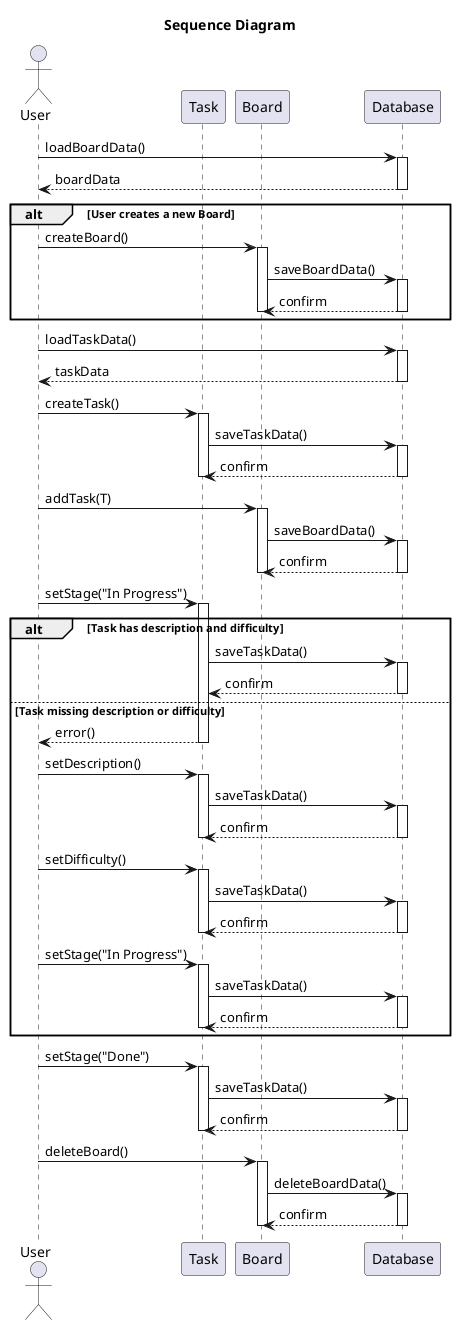 @startuml sequenceDiagram

title Sequence Diagram

actor User
participant "Task" as T
participant "Board" as B
participant "Database" as DB

User -> DB: loadBoardData()
activate DB
DB --> User: boardData
deactivate DB

alt User creates a new Board
  User -> B: createBoard()
  activate B
  B -> DB: saveBoardData()
  activate DB
  DB --> B: confirm
  deactivate DB
  deactivate B
end

User -> DB: loadTaskData()
activate DB
DB --> User: taskData
deactivate DB

User -> T: createTask()
activate T
T -> DB: saveTaskData()
activate DB
DB --> T: confirm
deactivate DB
deactivate T

User -> B: addTask(T)
activate B
B -> DB: saveBoardData()
activate DB
DB --> B: confirm
deactivate DB
deactivate B

'change to In Progress
User -> T: setStage("In Progress")
activate T
alt Task has description and difficulty
  T -> DB: saveTaskData()
  activate DB
  DB --> T: confirm
  deactivate DB
else Task missing description or difficulty
  T --> User: error() 
  deactivate T
  User -> T: setDescription()
  activate T
  T -> DB: saveTaskData()
  activate DB
  DB --> T: confirm
  deactivate DB
  deactivate T
  User -> T: setDifficulty()
  activate T
  T -> DB: saveTaskData()
  activate DB
  DB --> T: confirm
  deactivate DB
  deactivate T
  User -> T: setStage("In Progress")
  activate T
  T -> DB: saveTaskData()
  activate DB
  DB --> T: confirm
  deactivate DB
  deactivate T
end

User -> T: setStage("Done")
activate T
T -> DB: saveTaskData()
activate DB
DB --> T: confirm
deactivate DB
deactivate T

User -> B: deleteBoard()
activate B
B -> DB: deleteBoardData()
activate DB
DB --> B: confirm
deactivate DB
deactivate B

@enduml
